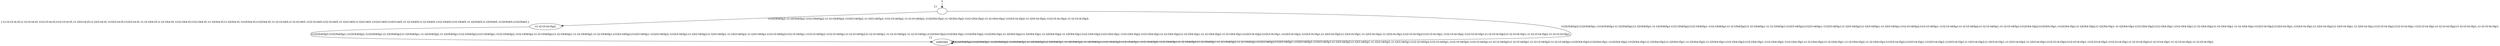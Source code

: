 digraph G {
  Initial [shape=point];
  Initial -> S0;
  S0 [label="", xlabel= "{}"];
  S0 -> S1 [label="-t1t2t3t4t5p2;-t1-t2t3t4t5p2;-t1t2-t3t4t5p2;-t1-t2-t3t4t5p2;-t1t2t3-t4t5p2;-t1-t2t3-t4t5p2;-t1t2-t3-t4t5p2;-t1-t2-t3-t4t5p2;-t1t2t3t4-t5p2;-t1-t2t3t4-t5p2;-t1t2-t3t4-t5p2;-t1-t2-t3t4-t5p2;-t1t2t3-t4-t5p2;-t1-t2t3-t4-t5p2;-t1t2-t3-t4-t5p2;-t1-t2-t3-t4-t5p2;"];
  S0 -> S2 [label="t1t2t3t4t5p2;t1t2t3t4t5p1;-t1t2t3t4t5p1;t1-t2t3t4t5p2;t1-t2t3t4t5p1;-t1-t2t3t4t5p1;t1t2-t3t4t5p2;t1t2-t3t4t5p1;-t1t2-t3t4t5p1;t1-t2-t3t4t5p2;t1-t2-t3t4t5p1;-t1-t2-t3t4t5p1;t1t2t3-t4t5p2;t1t2t3-t4t5p1;-t1t2t3-t4t5p1;t1-t2t3-t4t5p2;t1-t2t3-t4t5p1;-t1-t2t3-t4t5p1;t1t2-t3-t4t5p2;t1t2-t3-t4t5p1;-t1t2-t3-t4t5p1;t1-t2-t3-t4t5p2;t1-t2-t3-t4t5p1;-t1-t2-t3-t4t5p1;t1t2t3t4-t5p2;t1t2t3t4-t5p1;-t1t2t3t4-t5p1;t1-t2t3t4-t5p2;t1-t2t3t4-t5p1;-t1-t2t3t4-t5p1;t1t2-t3t4-t5p2;t1t2-t3t4-t5p1;-t1t2-t3t4-t5p1;t1-t2-t3t4-t5p2;t1-t2-t3t4-t5p1;-t1-t2-t3t4-t5p1;t1t2t3-t4-t5p2;t1t2t3-t4-t5p1;-t1t2t3-t4-t5p1;t1-t2t3-t4-t5p2;t1-t2t3-t4-t5p1;-t1-t2t3-t4-t5p1;t1t2-t3-t4-t5p2;t1t2-t3-t4-t5p1;-t1t2-t3-t4-t5p1;t1-t2-t3-t4-t5p2;t1-t2-t3-t4-t5p1;-t1-t2-t3-t4-t5p1;"];
  S1 [label="-t1-t2-t3-t4-t5p2;", xlabel= "{-t1-t2-t3-t4-t5,t1-t2-t3-t4-t5,-t1t2-t3-t4-t5,t1t2-t3-t4-t5,-t1-t2t3-t4-t5,t1-t2t3-t4-t5,-t1t2t3-t4-t5,t1t2t3-t4-t5,-t1-t2-t3t4-t5,t1-t2-t3t4-t5,-t1t2-t3t4-t5,t1t2-t3t4-t5,-t1-t2t3t4-t5,t1-t2t3t4-t5,-t1t2t3t4-t5,t1t2t3t4-t5,-t1-t2-t3-t4t5,t1-t2-t3-t4t5,-t1t2-t3-t4t5,t1t2-t3-t4t5,-t1-t2t3-t4t5,t1-t2t3-t4t5,-t1t2t3-t4t5,t1t2t3-t4t5,-t1-t2-t3t4t5,t1-t2-t3t4t5,-t1t2-t3t4t5,t1t2-t3t4t5,-t1-t2t3t4t5,t1-t2t3t4t5,-t1t2t3t4t5,t1t2t3t4t5,}"];
  S1 -> S2 [label="t1t2t3t4t5p2;t1t2t3t4t5p1;-t1t2t3t4t5p2;-t1t2t3t4t5p1;t1-t2t3t4t5p2;t1-t2t3t4t5p1;-t1-t2t3t4t5p2;-t1-t2t3t4t5p1;t1t2-t3t4t5p2;t1t2-t3t4t5p1;-t1t2-t3t4t5p2;-t1t2-t3t4t5p1;t1-t2-t3t4t5p2;t1-t2-t3t4t5p1;-t1-t2-t3t4t5p2;-t1-t2-t3t4t5p1;t1t2t3-t4t5p2;t1t2t3-t4t5p1;-t1t2t3-t4t5p2;-t1t2t3-t4t5p1;t1-t2t3-t4t5p2;t1-t2t3-t4t5p1;-t1-t2t3-t4t5p2;-t1-t2t3-t4t5p1;t1t2-t3-t4t5p2;t1t2-t3-t4t5p1;-t1t2-t3-t4t5p2;-t1t2-t3-t4t5p1;t1-t2-t3-t4t5p2;t1-t2-t3-t4t5p1;-t1-t2-t3-t4t5p2;-t1-t2-t3-t4t5p1;t1t2t3t4-t5p2;t1t2t3t4-t5p1;-t1t2t3t4-t5p2;-t1t2t3t4-t5p1;t1-t2t3t4-t5p2;t1-t2t3t4-t5p1;-t1-t2t3t4-t5p2;-t1-t2t3t4-t5p1;t1t2-t3t4-t5p2;t1t2-t3t4-t5p1;-t1t2-t3t4-t5p2;-t1t2-t3t4-t5p1;t1-t2-t3t4-t5p2;t1-t2-t3t4-t5p1;-t1-t2-t3t4-t5p2;-t1-t2-t3t4-t5p1;t1t2t3-t4-t5p2;t1t2t3-t4-t5p1;-t1t2t3-t4-t5p2;-t1t2t3-t4-t5p1;t1-t2t3-t4-t5p2;t1-t2t3-t4-t5p1;-t1-t2t3-t4-t5p2;-t1-t2t3-t4-t5p1;t1t2-t3-t4-t5p2;t1t2-t3-t4-t5p1;-t1t2-t3-t4-t5p2;-t1t2-t3-t4-t5p1;t1-t2-t3-t4-t5p2;t1-t2-t3-t4-t5p1;-t1-t2-t3-t4-t5p2;-t1-t2-t3-t4-t5p1;"];
  S2 [label="sinkstate", xlabel= "{}"];
  S2 -> S2 [label="t1t2t3t4t5p2;t1t2t3t4t5p1;-t1t2t3t4t5p2;-t1t2t3t4t5p1;t1-t2t3t4t5p2;t1-t2t3t4t5p1;-t1-t2t3t4t5p2;-t1-t2t3t4t5p1;t1t2-t3t4t5p2;t1t2-t3t4t5p1;-t1t2-t3t4t5p2;-t1t2-t3t4t5p1;t1-t2-t3t4t5p2;t1-t2-t3t4t5p1;-t1-t2-t3t4t5p2;-t1-t2-t3t4t5p1;t1t2t3-t4t5p2;t1t2t3-t4t5p1;-t1t2t3-t4t5p2;-t1t2t3-t4t5p1;t1-t2t3-t4t5p2;t1-t2t3-t4t5p1;-t1-t2t3-t4t5p2;-t1-t2t3-t4t5p1;t1t2-t3-t4t5p2;t1t2-t3-t4t5p1;-t1t2-t3-t4t5p2;-t1t2-t3-t4t5p1;t1-t2-t3-t4t5p2;t1-t2-t3-t4t5p1;-t1-t2-t3-t4t5p2;-t1-t2-t3-t4t5p1;t1t2t3t4-t5p2;t1t2t3t4-t5p1;-t1t2t3t4-t5p2;-t1t2t3t4-t5p1;t1-t2t3t4-t5p2;t1-t2t3t4-t5p1;-t1-t2t3t4-t5p2;-t1-t2t3t4-t5p1;t1t2-t3t4-t5p2;t1t2-t3t4-t5p1;-t1t2-t3t4-t5p2;-t1t2-t3t4-t5p1;t1-t2-t3t4-t5p2;t1-t2-t3t4-t5p1;-t1-t2-t3t4-t5p2;-t1-t2-t3t4-t5p1;t1t2t3-t4-t5p2;t1t2t3-t4-t5p1;-t1t2t3-t4-t5p2;-t1t2t3-t4-t5p1;t1-t2t3-t4-t5p2;t1-t2t3-t4-t5p1;-t1-t2t3-t4-t5p2;-t1-t2t3-t4-t5p1;t1t2-t3-t4-t5p2;t1t2-t3-t4-t5p1;-t1t2-t3-t4-t5p2;-t1t2-t3-t4-t5p1;t1-t2-t3-t4-t5p2;t1-t2-t3-t4-t5p1;-t1-t2-t3-t4-t5p2;-t1-t2-t3-t4-t5p1;"];
}
